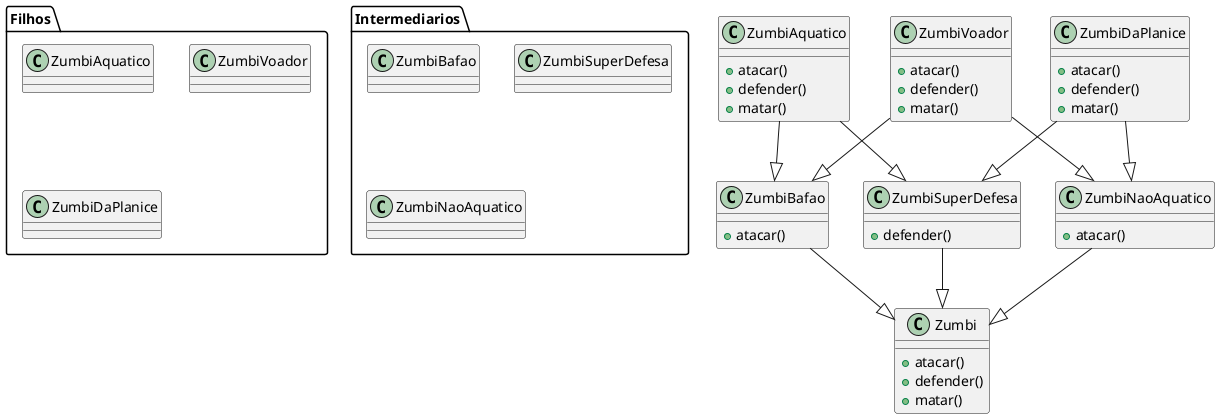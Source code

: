 @startuml

package Filhos <<Folder>>{
  class ZumbiAquatico
  class ZumbiVoador
  class ZumbiDaPlanice
}

package Intermediarios <<Folder>>{
  class ZumbiBafao
  class ZumbiSuperDefesa
  class ZumbiNaoAquatico
}

class Zumbi {
  + atacar()
  + defender()
  + matar()

}
class ZumbiNaoAquatico {
  + atacar()
}

class ZumbiBafao{
  + atacar()
}

class ZumbiSuperDefesa{
  + defender()
}

class ZumbiAquatico {
  + atacar()
  + defender()
  + matar()
}

class ZumbiVoador{
  + atacar()
  + defender()
  + matar()
}

class ZumbiDaPlanice {
  + atacar()
  + defender()
  + matar()
}

ZumbiAquatico --|> ZumbiSuperDefesa
ZumbiAquatico --|> ZumbiBafao

ZumbiDaPlanice --|> ZumbiSuperDefesa
ZumbiDaPlanice --|> ZumbiNaoAquatico

ZumbiVoador --|> ZumbiNaoAquatico

ZumbiVoador --|> ZumbiBafao

ZumbiBafao --|> Zumbi
ZumbiSuperDefesa --|> Zumbi
ZumbiNaoAquatico --|> Zumbi

@enduml
